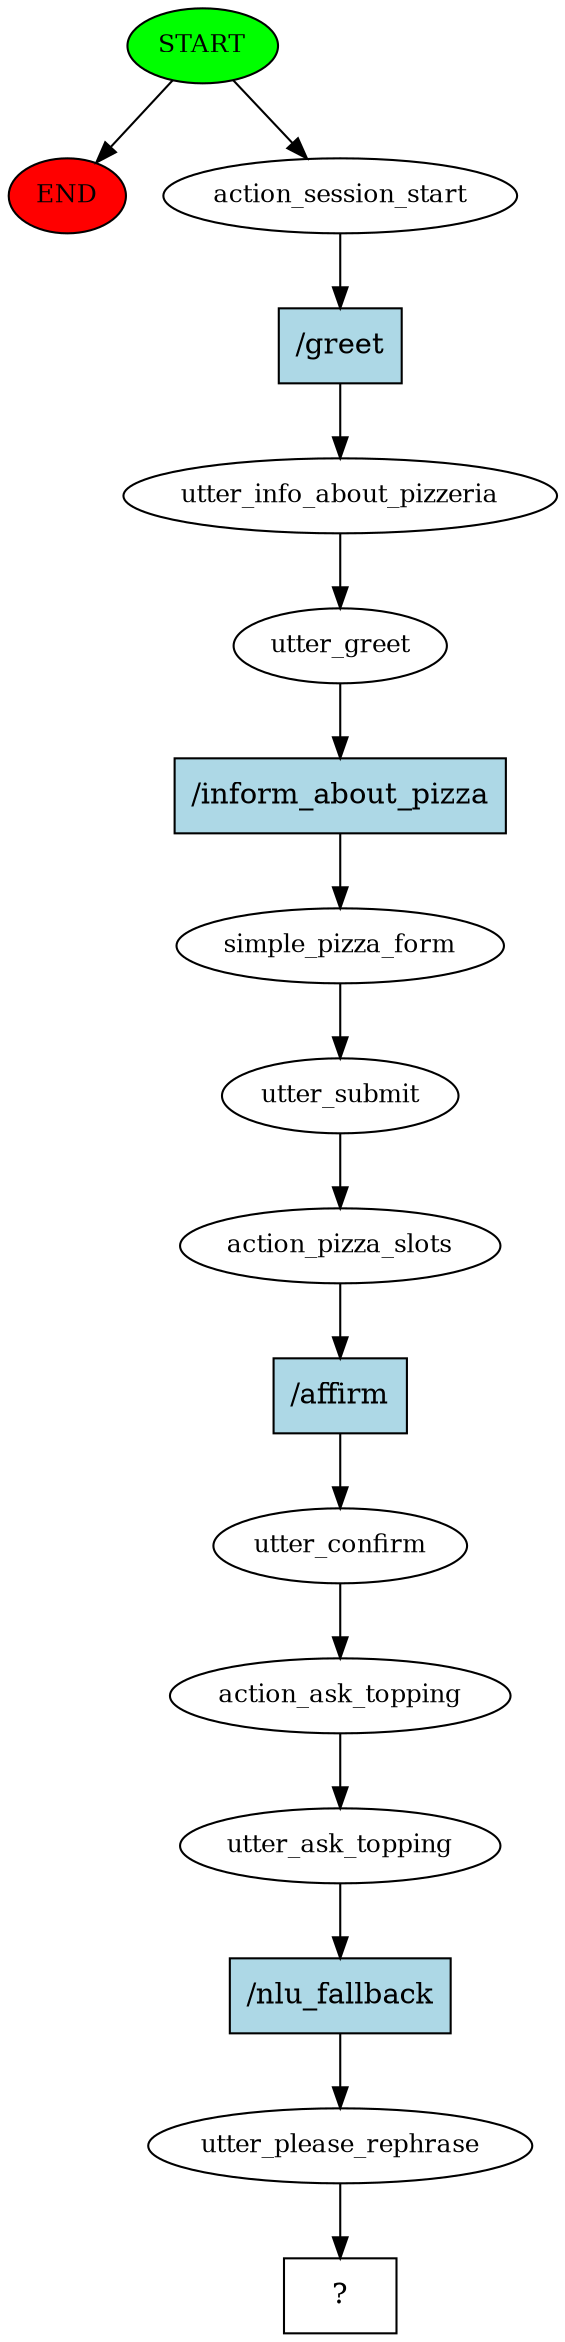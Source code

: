 digraph  {
0 [class="start active", fillcolor=green, fontsize=12, label=START, style=filled];
"-1" [class=end, fillcolor=red, fontsize=12, label=END, style=filled];
1 [class=active, fontsize=12, label=action_session_start];
2 [class=active, fontsize=12, label=utter_info_about_pizzeria];
3 [class=active, fontsize=12, label=utter_greet];
4 [class=active, fontsize=12, label=simple_pizza_form];
5 [class=active, fontsize=12, label=utter_submit];
6 [class=active, fontsize=12, label=action_pizza_slots];
7 [class=active, fontsize=12, label=utter_confirm];
8 [class=active, fontsize=12, label=action_ask_topping];
9 [class=active, fontsize=12, label=utter_ask_topping];
10 [class=active, fontsize=12, label=utter_please_rephrase];
11 [class="intent dashed active", label="  ?  ", shape=rect];
12 [class="intent active", fillcolor=lightblue, label="/greet", shape=rect, style=filled];
13 [class="intent active", fillcolor=lightblue, label="/inform_about_pizza", shape=rect, style=filled];
14 [class="intent active", fillcolor=lightblue, label="/affirm", shape=rect, style=filled];
15 [class="intent active", fillcolor=lightblue, label="/nlu_fallback", shape=rect, style=filled];
0 -> "-1"  [class="", key=NONE, label=""];
0 -> 1  [class=active, key=NONE, label=""];
1 -> 12  [class=active, key=0];
2 -> 3  [class=active, key=NONE, label=""];
3 -> 13  [class=active, key=0];
4 -> 5  [class=active, key=NONE, label=""];
5 -> 6  [class=active, key=NONE, label=""];
6 -> 14  [class=active, key=0];
7 -> 8  [class=active, key=NONE, label=""];
8 -> 9  [class=active, key=NONE, label=""];
9 -> 15  [class=active, key=0];
10 -> 11  [class=active, key=NONE, label=""];
12 -> 2  [class=active, key=0];
13 -> 4  [class=active, key=0];
14 -> 7  [class=active, key=0];
15 -> 10  [class=active, key=0];
}
